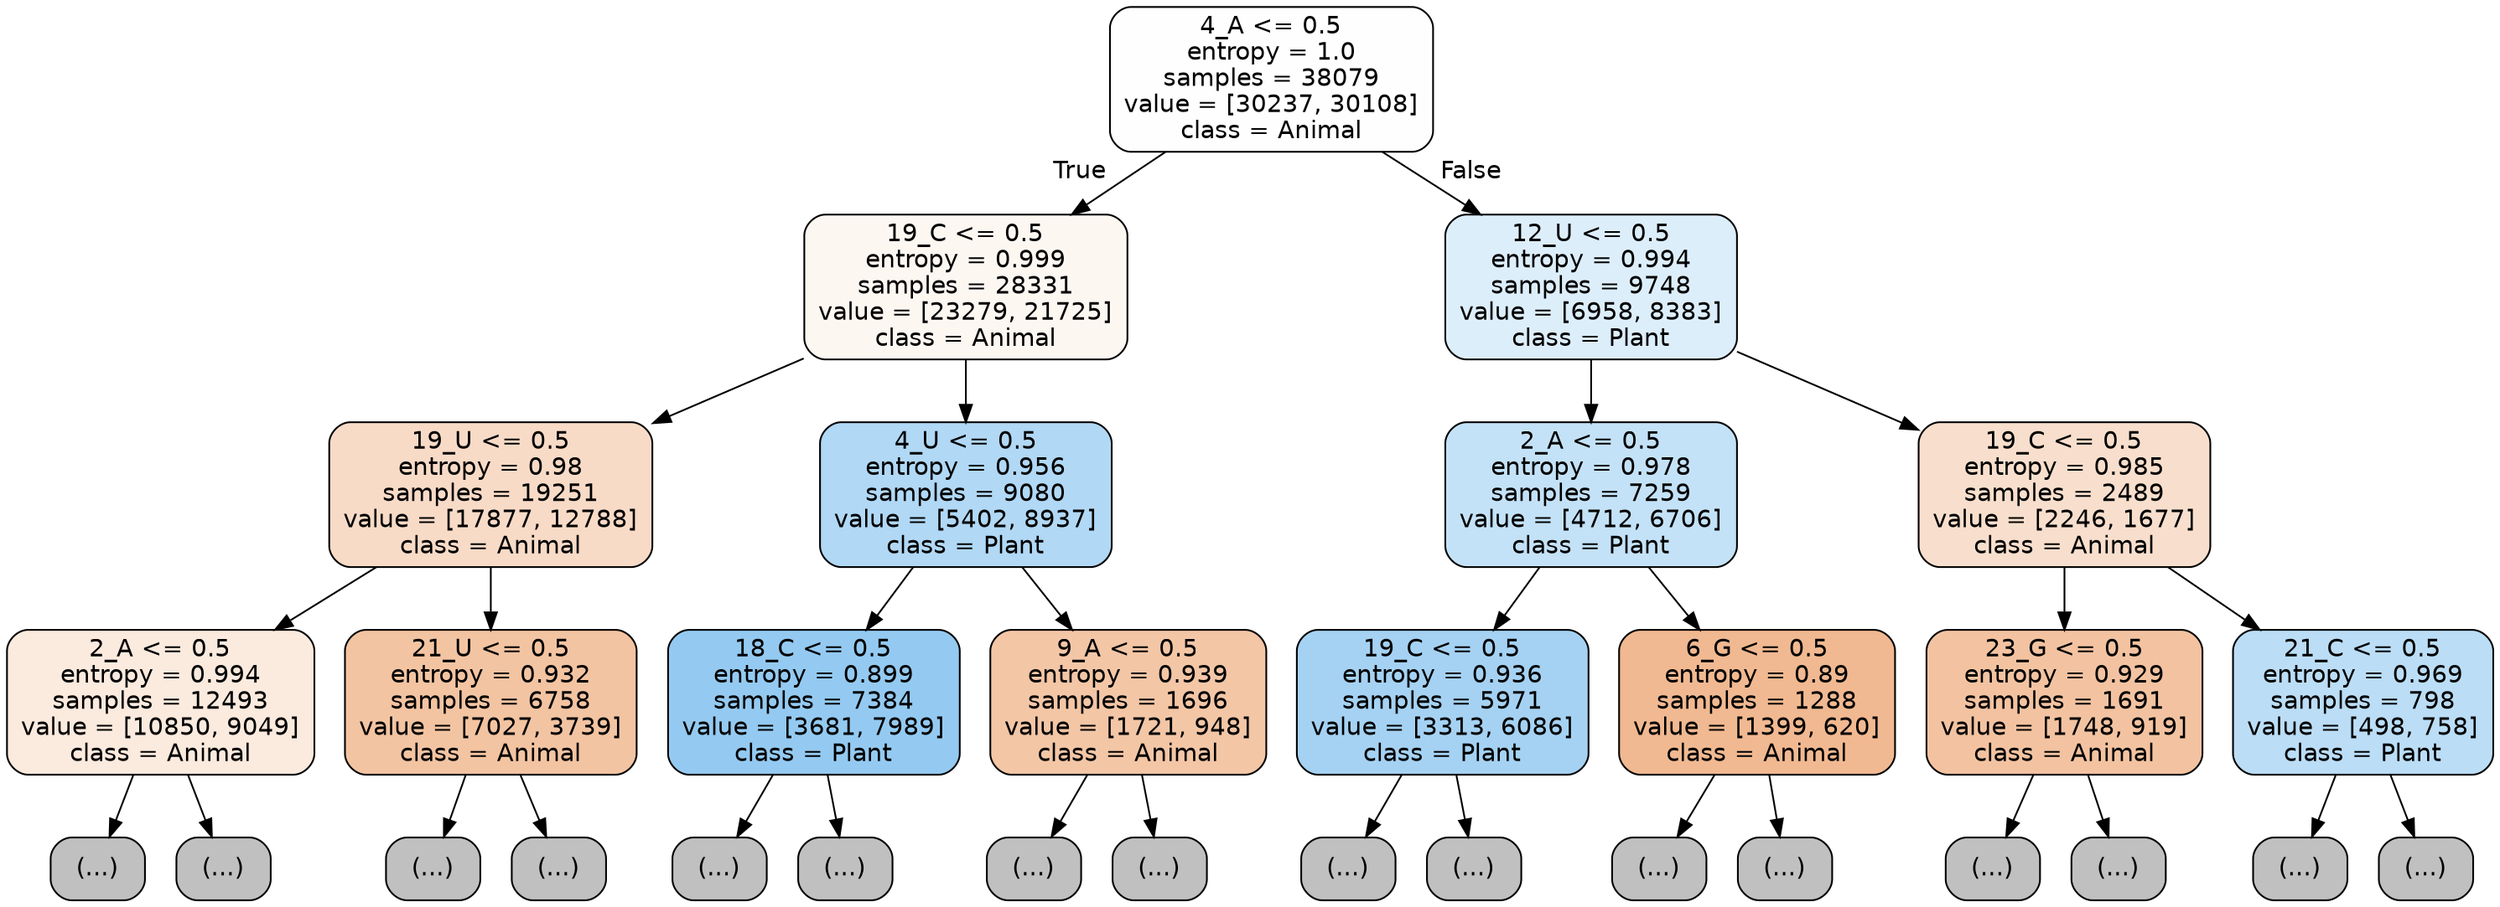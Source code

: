 digraph Tree {
node [shape=box, style="filled, rounded", color="black", fontname="helvetica"] ;
edge [fontname="helvetica"] ;
0 [label="4_A <= 0.5\nentropy = 1.0\nsamples = 38079\nvalue = [30237, 30108]\nclass = Animal", fillcolor="#fffefe"] ;
1 [label="19_C <= 0.5\nentropy = 0.999\nsamples = 28331\nvalue = [23279, 21725]\nclass = Animal", fillcolor="#fdf7f2"] ;
0 -> 1 [labeldistance=2.5, labelangle=45, headlabel="True"] ;
2 [label="19_U <= 0.5\nentropy = 0.98\nsamples = 19251\nvalue = [17877, 12788]\nclass = Animal", fillcolor="#f8dbc7"] ;
1 -> 2 ;
3 [label="2_A <= 0.5\nentropy = 0.994\nsamples = 12493\nvalue = [10850, 9049]\nclass = Animal", fillcolor="#fbeade"] ;
2 -> 3 ;
4 [label="(...)", fillcolor="#C0C0C0"] ;
3 -> 4 ;
4745 [label="(...)", fillcolor="#C0C0C0"] ;
3 -> 4745 ;
6166 [label="21_U <= 0.5\nentropy = 0.932\nsamples = 6758\nvalue = [7027, 3739]\nclass = Animal", fillcolor="#f3c4a2"] ;
2 -> 6166 ;
6167 [label="(...)", fillcolor="#C0C0C0"] ;
6166 -> 6167 ;
8858 [label="(...)", fillcolor="#C0C0C0"] ;
6166 -> 8858 ;
9529 [label="4_U <= 0.5\nentropy = 0.956\nsamples = 9080\nvalue = [5402, 8937]\nclass = Plant", fillcolor="#b1d8f5"] ;
1 -> 9529 ;
9530 [label="18_C <= 0.5\nentropy = 0.899\nsamples = 7384\nvalue = [3681, 7989]\nclass = Plant", fillcolor="#94caf1"] ;
9529 -> 9530 ;
9531 [label="(...)", fillcolor="#C0C0C0"] ;
9530 -> 9531 ;
11238 [label="(...)", fillcolor="#C0C0C0"] ;
9530 -> 11238 ;
11827 [label="9_A <= 0.5\nentropy = 0.939\nsamples = 1696\nvalue = [1721, 948]\nclass = Animal", fillcolor="#f3c6a6"] ;
9529 -> 11827 ;
11828 [label="(...)", fillcolor="#C0C0C0"] ;
11827 -> 11828 ;
12593 [label="(...)", fillcolor="#C0C0C0"] ;
11827 -> 12593 ;
12778 [label="12_U <= 0.5\nentropy = 0.994\nsamples = 9748\nvalue = [6958, 8383]\nclass = Plant", fillcolor="#ddeefb"] ;
0 -> 12778 [labeldistance=2.5, labelangle=-45, headlabel="False"] ;
12779 [label="2_A <= 0.5\nentropy = 0.978\nsamples = 7259\nvalue = [4712, 6706]\nclass = Plant", fillcolor="#c4e2f7"] ;
12778 -> 12779 ;
12780 [label="19_C <= 0.5\nentropy = 0.936\nsamples = 5971\nvalue = [3313, 6086]\nclass = Plant", fillcolor="#a5d2f3"] ;
12779 -> 12780 ;
12781 [label="(...)", fillcolor="#C0C0C0"] ;
12780 -> 12781 ;
14480 [label="(...)", fillcolor="#C0C0C0"] ;
12780 -> 14480 ;
14975 [label="6_G <= 0.5\nentropy = 0.89\nsamples = 1288\nvalue = [1399, 620]\nclass = Animal", fillcolor="#f1b991"] ;
12779 -> 14975 ;
14976 [label="(...)", fillcolor="#C0C0C0"] ;
14975 -> 14976 ;
15555 [label="(...)", fillcolor="#C0C0C0"] ;
14975 -> 15555 ;
15724 [label="19_C <= 0.5\nentropy = 0.985\nsamples = 2489\nvalue = [2246, 1677]\nclass = Animal", fillcolor="#f8dfcd"] ;
12778 -> 15724 ;
15725 [label="23_G <= 0.5\nentropy = 0.929\nsamples = 1691\nvalue = [1748, 919]\nclass = Animal", fillcolor="#f3c3a1"] ;
15724 -> 15725 ;
15726 [label="(...)", fillcolor="#C0C0C0"] ;
15725 -> 15726 ;
16533 [label="(...)", fillcolor="#C0C0C0"] ;
15725 -> 16533 ;
16568 [label="21_C <= 0.5\nentropy = 0.969\nsamples = 798\nvalue = [498, 758]\nclass = Plant", fillcolor="#bbddf6"] ;
15724 -> 16568 ;
16569 [label="(...)", fillcolor="#C0C0C0"] ;
16568 -> 16569 ;
16794 [label="(...)", fillcolor="#C0C0C0"] ;
16568 -> 16794 ;
}